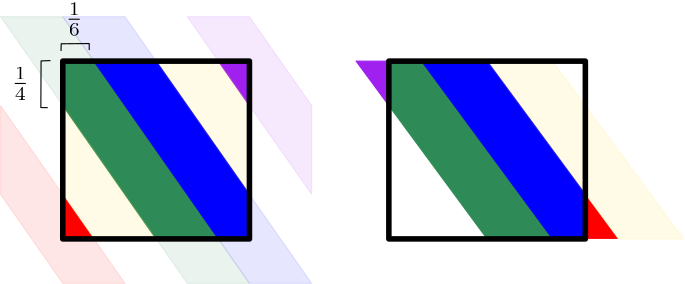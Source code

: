 <?xml version="1.0"?>
<!DOCTYPE ipe SYSTEM "ipe.dtd">
<ipe version="70107" creator="Ipe 7.1.10">
<info created="D:20180125115038" modified="D:20180125121737"/>
<ipestyle name="basic">
<symbol name="arrow/arc(spx)">
<path stroke="sym-stroke" fill="sym-stroke" pen="sym-pen">
0 0 m
-1 0.333 l
-1 -0.333 l
h
</path>
</symbol>
<symbol name="arrow/farc(spx)">
<path stroke="sym-stroke" fill="white" pen="sym-pen">
0 0 m
-1 0.333 l
-1 -0.333 l
h
</path>
</symbol>
<symbol name="arrow/ptarc(spx)">
<path stroke="sym-stroke" fill="sym-stroke" pen="sym-pen">
0 0 m
-1 0.333 l
-0.8 0 l
-1 -0.333 l
h
</path>
</symbol>
<symbol name="arrow/fptarc(spx)">
<path stroke="sym-stroke" fill="white" pen="sym-pen">
0 0 m
-1 0.333 l
-0.8 0 l
-1 -0.333 l
h
</path>
</symbol>
<symbol name="mark/circle(sx)" transformations="translations">
<path fill="sym-stroke">
0.6 0 0 0.6 0 0 e
0.4 0 0 0.4 0 0 e
</path>
</symbol>
<symbol name="mark/disk(sx)" transformations="translations">
<path fill="sym-stroke">
0.6 0 0 0.6 0 0 e
</path>
</symbol>
<symbol name="mark/fdisk(sfx)" transformations="translations">
<group>
<path fill="sym-fill">
0.5 0 0 0.5 0 0 e
</path>
<path fill="sym-stroke" fillrule="eofill">
0.6 0 0 0.6 0 0 e
0.4 0 0 0.4 0 0 e
</path>
</group>
</symbol>
<symbol name="mark/box(sx)" transformations="translations">
<path fill="sym-stroke" fillrule="eofill">
-0.6 -0.6 m
0.6 -0.6 l
0.6 0.6 l
-0.6 0.6 l
h
-0.4 -0.4 m
0.4 -0.4 l
0.4 0.4 l
-0.4 0.4 l
h
</path>
</symbol>
<symbol name="mark/square(sx)" transformations="translations">
<path fill="sym-stroke">
-0.6 -0.6 m
0.6 -0.6 l
0.6 0.6 l
-0.6 0.6 l
h
</path>
</symbol>
<symbol name="mark/fsquare(sfx)" transformations="translations">
<group>
<path fill="sym-fill">
-0.5 -0.5 m
0.5 -0.5 l
0.5 0.5 l
-0.5 0.5 l
h
</path>
<path fill="sym-stroke" fillrule="eofill">
-0.6 -0.6 m
0.6 -0.6 l
0.6 0.6 l
-0.6 0.6 l
h
-0.4 -0.4 m
0.4 -0.4 l
0.4 0.4 l
-0.4 0.4 l
h
</path>
</group>
</symbol>
<symbol name="mark/cross(sx)" transformations="translations">
<group>
<path fill="sym-stroke">
-0.43 -0.57 m
0.57 0.43 l
0.43 0.57 l
-0.57 -0.43 l
h
</path>
<path fill="sym-stroke">
-0.43 0.57 m
0.57 -0.43 l
0.43 -0.57 l
-0.57 0.43 l
h
</path>
</group>
</symbol>
<symbol name="arrow/fnormal(spx)">
<path stroke="sym-stroke" fill="white" pen="sym-pen">
0 0 m
-1 0.333 l
-1 -0.333 l
h
</path>
</symbol>
<symbol name="arrow/pointed(spx)">
<path stroke="sym-stroke" fill="sym-stroke" pen="sym-pen">
0 0 m
-1 0.333 l
-0.8 0 l
-1 -0.333 l
h
</path>
</symbol>
<symbol name="arrow/fpointed(spx)">
<path stroke="sym-stroke" fill="white" pen="sym-pen">
0 0 m
-1 0.333 l
-0.8 0 l
-1 -0.333 l
h
</path>
</symbol>
<symbol name="arrow/linear(spx)">
<path stroke="sym-stroke" pen="sym-pen">
-1 0.333 m
0 0 l
-1 -0.333 l
</path>
</symbol>
<symbol name="arrow/fdouble(spx)">
<path stroke="sym-stroke" fill="white" pen="sym-pen">
0 0 m
-1 0.333 l
-1 -0.333 l
h
-1 0 m
-2 0.333 l
-2 -0.333 l
h
</path>
</symbol>
<symbol name="arrow/double(spx)">
<path stroke="sym-stroke" fill="sym-stroke" pen="sym-pen">
0 0 m
-1 0.333 l
-1 -0.333 l
h
-1 0 m
-2 0.333 l
-2 -0.333 l
h
</path>
</symbol>
<pen name="heavier" value="0.8"/>
<pen name="fat" value="1.2"/>
<pen name="ultrafat" value="2"/>
<symbolsize name="large" value="5"/>
<symbolsize name="small" value="2"/>
<symbolsize name="tiny" value="1.1"/>
<arrowsize name="large" value="10"/>
<arrowsize name="small" value="5"/>
<arrowsize name="tiny" value="3"/>
<color name="red" value="1 0 0"/>
<color name="green" value="0 1 0"/>
<color name="blue" value="0 0 1"/>
<color name="yellow" value="1 1 0"/>
<color name="orange" value="1 0.647 0"/>
<color name="gold" value="1 0.843 0"/>
<color name="purple" value="0.627 0.125 0.941"/>
<color name="gray" value="0.745"/>
<color name="brown" value="0.647 0.165 0.165"/>
<color name="navy" value="0 0 0.502"/>
<color name="pink" value="1 0.753 0.796"/>
<color name="seagreen" value="0.18 0.545 0.341"/>
<color name="turquoise" value="0.251 0.878 0.816"/>
<color name="violet" value="0.933 0.51 0.933"/>
<color name="darkblue" value="0 0 0.545"/>
<color name="darkcyan" value="0 0.545 0.545"/>
<color name="darkgray" value="0.663"/>
<color name="darkgreen" value="0 0.392 0"/>
<color name="darkmagenta" value="0.545 0 0.545"/>
<color name="darkorange" value="1 0.549 0"/>
<color name="darkred" value="0.545 0 0"/>
<color name="lightblue" value="0.678 0.847 0.902"/>
<color name="lightcyan" value="0.878 1 1"/>
<color name="lightgray" value="0.827"/>
<color name="lightgreen" value="0.565 0.933 0.565"/>
<color name="lightyellow" value="1 1 0.878"/>
<dashstyle name="dashed" value="[4] 0"/>
<dashstyle name="dotted" value="[1 3] 0"/>
<dashstyle name="dash dotted" value="[4 2 1 2] 0"/>
<dashstyle name="dash dot dotted" value="[4 2 1 2 1 2] 0"/>
<textsize name="large" value="\large"/>
<textsize name="Large" value="\Large"/>
<textsize name="LARGE" value="\LARGE"/>
<textsize name="huge" value="\huge"/>
<textsize name="Huge" value="\Huge"/>
<textsize name="small" value="\small"/>
<textsize name="footnote" value="\footnotesize"/>
<textsize name="tiny" value="\tiny"/>
<textstyle name="center" begin="\begin{center}" end="\end{center}"/>
<textstyle name="itemize" begin="\begin{itemize}" end="\end{itemize}"/>
<textstyle name="item" begin="\begin{itemize}\item{}" end="\end{itemize}"/>
<gridsize name="4 pts" value="4"/>
<gridsize name="8 pts (~3 mm)" value="8"/>
<gridsize name="16 pts (~6 mm)" value="16"/>
<gridsize name="32 pts (~12 mm)" value="32"/>
<gridsize name="10 pts (~3.5 mm)" value="10"/>
<gridsize name="20 pts (~7 mm)" value="20"/>
<gridsize name="14 pts (~5 mm)" value="14"/>
<gridsize name="28 pts (~10 mm)" value="28"/>
<gridsize name="56 pts (~20 mm)" value="56"/>
<anglesize name="90 deg" value="90"/>
<anglesize name="60 deg" value="60"/>
<anglesize name="45 deg" value="45"/>
<anglesize name="30 deg" value="30"/>
<anglesize name="22.5 deg" value="22.5"/>
<opacity name="10%" value="0.1"/>
<opacity name="30%" value="0.3"/>
<opacity name="50%" value="0.5"/>
<opacity name="75%" value="0.75"/>
<tiling name="falling" angle="-60" step="4" width="1"/>
<tiling name="rising" angle="30" step="4" width="1"/>
</ipestyle>
<page>
<layer name="alpha"/>
<view layers="alpha" active="alpha"/>
<path layer="alpha" matrix="0.35 0 0 0.333333 83.2 501.333" stroke="blue" fill="blue" opacity="10%">
192 752 m
256 752 l
448 464 l
384 464 l
192 752 l
h
</path>
<path matrix="0.35 0 0 0.333333 83.2 501.333" stroke="seagreen" fill="seagreen" opacity="10%">
128 752 m
192 752 l
384 464 l
320 464 l
320 464 l
128 752 l
h
</path>
<path matrix="0.35 0 0 0.333333 83.2 501.333" stroke="seagreen" fill="seagreen">
224 704 m
192 704 l
192 656 l
288 512 l
352 512 l
224 704 l
h
</path>
<path matrix="0.35 0 0 0.333333 83.2 501.333" stroke="red" fill="red" opacity="10%">
128 656 m
128 560 l
192 464 l
256 464 l
128 656 l
h
</path>
<path matrix="0.35 0 0 0.333333 83.2 501.333" fill="red">
192 560 m
192 512 l
224 512 l
192 560 l
h
</path>
<path matrix="0.35 0 0 0.333333 83.2 501.333" stroke="blue" fill="blue">
224 704 m
288 704 l
384 560 l
384 512 l
352 512 l
224 704 l
h
</path>
<path matrix="0.35 0 0 0.333333 83.2 501.333" stroke="purple" fill="purple" opacity="10%">
320 752 m
384 752 l
448 656 l
448 560 l
320 752 l
h
</path>
<path matrix="0.35 0 0 0.333333 83.2 501.333" stroke="purple" fill="purple">
352 704 m
384 704 l
384 656 l
352 704 l
h
</path>
<path matrix="0.35 0 0 0.333333 83.2 501.333" stroke="gold" fill="gold" opacity="10%">
192 656 m
192 560 l
224 512 l
288 512 l
192 656 l
h
</path>
<path matrix="0.35 0 0 0.333333 83.2 501.333" stroke="gold" fill="gold" opacity="10%">
288 704 m
352 704 l
384 656 l
384 560 l
288 704 l
h
</path>
<path matrix="0.35 0 0 0.333333 83.2 501.333" stroke="black" pen="ultrafat">
192 704 m
192 512 l
384 512 l
384 704 l
h
</path>
<path matrix="0.368421 0 0 0.333333 197.053 501.333" stroke="seagreen" fill="seagreen">
224 704 m
192 704 l
192 656 l
288 512 l
352 512 l
224 704 l
h
</path>
<path matrix="0.368421 0 0 0.333333 267.789 501.333" fill="red">
192 560 m
192 512 l
224 512 l
192 560 l
h
</path>
<path matrix="0.368421 0 0 0.333333 197.053 501.333" stroke="blue" fill="blue">
224 704 m
288 704 l
384 560 l
384 512 l
352 512 l
224 704 l
h
</path>
<path matrix="0.368421 0 0 0.333333 126.316 501.333" stroke="purple" fill="purple">
352 704 m
384 704 l
384 656 l
352 704 l
h
</path>
<path matrix="0.368421 0 0 0.333333 267.789 501.333" stroke="gold" fill="gold" opacity="10%">
192 656 m
192 560 l
224 512 l
288 512 l
192 656 l
h
</path>
<path matrix="0.368421 0 0 0.333333 197.053 501.333" stroke="gold" fill="gold" opacity="10%">
288 704 m
352 704 l
384 656 l
384 560 l
288 704 l
h
</path>
<path matrix="0.368421 0 0 0.333333 197.053 501.333" stroke="black" pen="ultrafat">
192 704 m
192 512 l
384 512 l
384 704 l
h
</path>
<text matrix="1 0 0 1 3.92859 5.46423" transformations="translations" pos="128 720" stroke="black" type="label" width="6.362" height="8.422" depth="3.43" valign="baseline">$\frac{1}{4}$</text>
<path matrix="0.999882 -0.015392 0.015392 0.999882 -11.1888 2.29845" stroke="black">
145.857 736.232 m
142.464 736.053 l
142.643 719.267 l
145.143 719.267 l
</path>
<path stroke="black">
149.761 739.648 m
149.842 742.249 l
159.921 742.33 l
159.921 739.973 l
</path>
<text matrix="1 0 0 1 -3.29672 1.78572" transformations="translations" pos="154.638 746.801" stroke="black" type="label" width="6.362" height="8.422" depth="3.43" valign="baseline">$\frac{1}{6}$</text>
</page>
</ipe>
